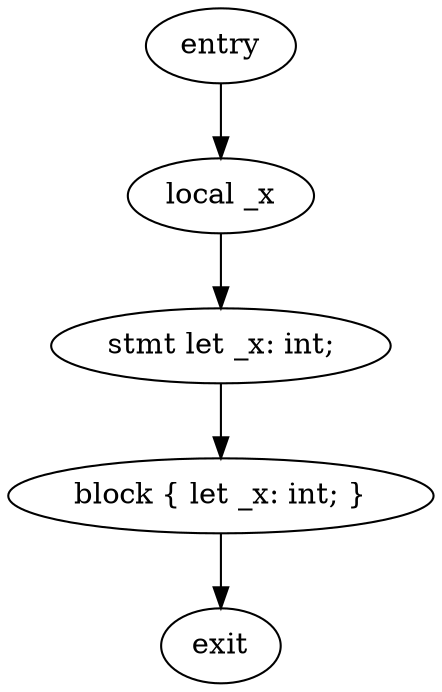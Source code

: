 digraph block {
    N0[label="entry"];
    N1[label="exit"];
    N2[label="local _x"];
    N3[label="stmt let _x: int;"];
    N4[label="block { let _x: int; }"];
    N0 -> N2;
    N2 -> N3;
    N3 -> N4;
    N4 -> N1;
}
